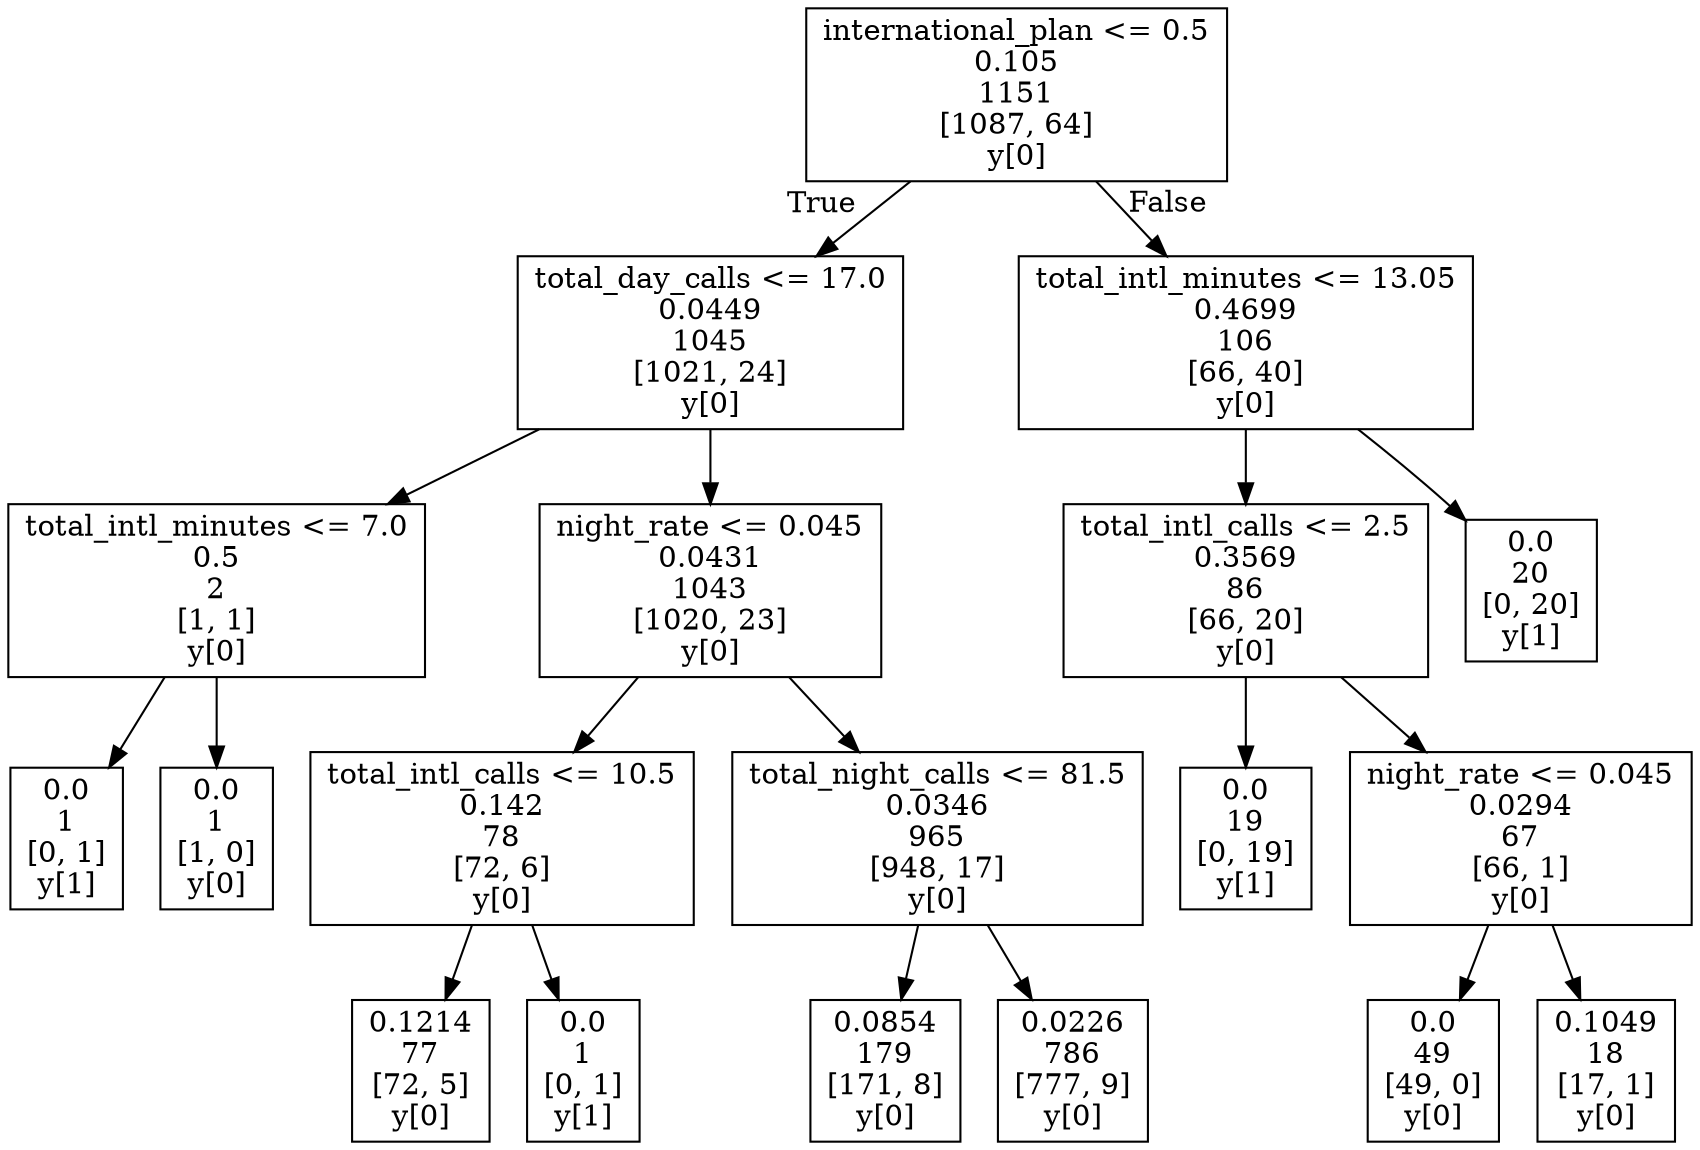 digraph Tree {
node [shape=box] ;
0 [label="international_plan <= 0.5\n0.105\n1151\n[1087, 64]\ny[0]"] ;
1 [label="total_day_calls <= 17.0\n0.0449\n1045\n[1021, 24]\ny[0]"] ;
0 -> 1 [labeldistance=2.5, labelangle=45, headlabel="True"] ;
2 [label="total_intl_minutes <= 7.0\n0.5\n2\n[1, 1]\ny[0]"] ;
1 -> 2 ;
3 [label="0.0\n1\n[0, 1]\ny[1]"] ;
2 -> 3 ;
4 [label="0.0\n1\n[1, 0]\ny[0]"] ;
2 -> 4 ;
5 [label="night_rate <= 0.045\n0.0431\n1043\n[1020, 23]\ny[0]"] ;
1 -> 5 ;
6 [label="total_intl_calls <= 10.5\n0.142\n78\n[72, 6]\ny[0]"] ;
5 -> 6 ;
7 [label="0.1214\n77\n[72, 5]\ny[0]"] ;
6 -> 7 ;
8 [label="0.0\n1\n[0, 1]\ny[1]"] ;
6 -> 8 ;
9 [label="total_night_calls <= 81.5\n0.0346\n965\n[948, 17]\ny[0]"] ;
5 -> 9 ;
10 [label="0.0854\n179\n[171, 8]\ny[0]"] ;
9 -> 10 ;
11 [label="0.0226\n786\n[777, 9]\ny[0]"] ;
9 -> 11 ;
12 [label="total_intl_minutes <= 13.05\n0.4699\n106\n[66, 40]\ny[0]"] ;
0 -> 12 [labeldistance=2.5, labelangle=-45, headlabel="False"] ;
13 [label="total_intl_calls <= 2.5\n0.3569\n86\n[66, 20]\ny[0]"] ;
12 -> 13 ;
14 [label="0.0\n19\n[0, 19]\ny[1]"] ;
13 -> 14 ;
15 [label="night_rate <= 0.045\n0.0294\n67\n[66, 1]\ny[0]"] ;
13 -> 15 ;
16 [label="0.0\n49\n[49, 0]\ny[0]"] ;
15 -> 16 ;
17 [label="0.1049\n18\n[17, 1]\ny[0]"] ;
15 -> 17 ;
18 [label="0.0\n20\n[0, 20]\ny[1]"] ;
12 -> 18 ;
}